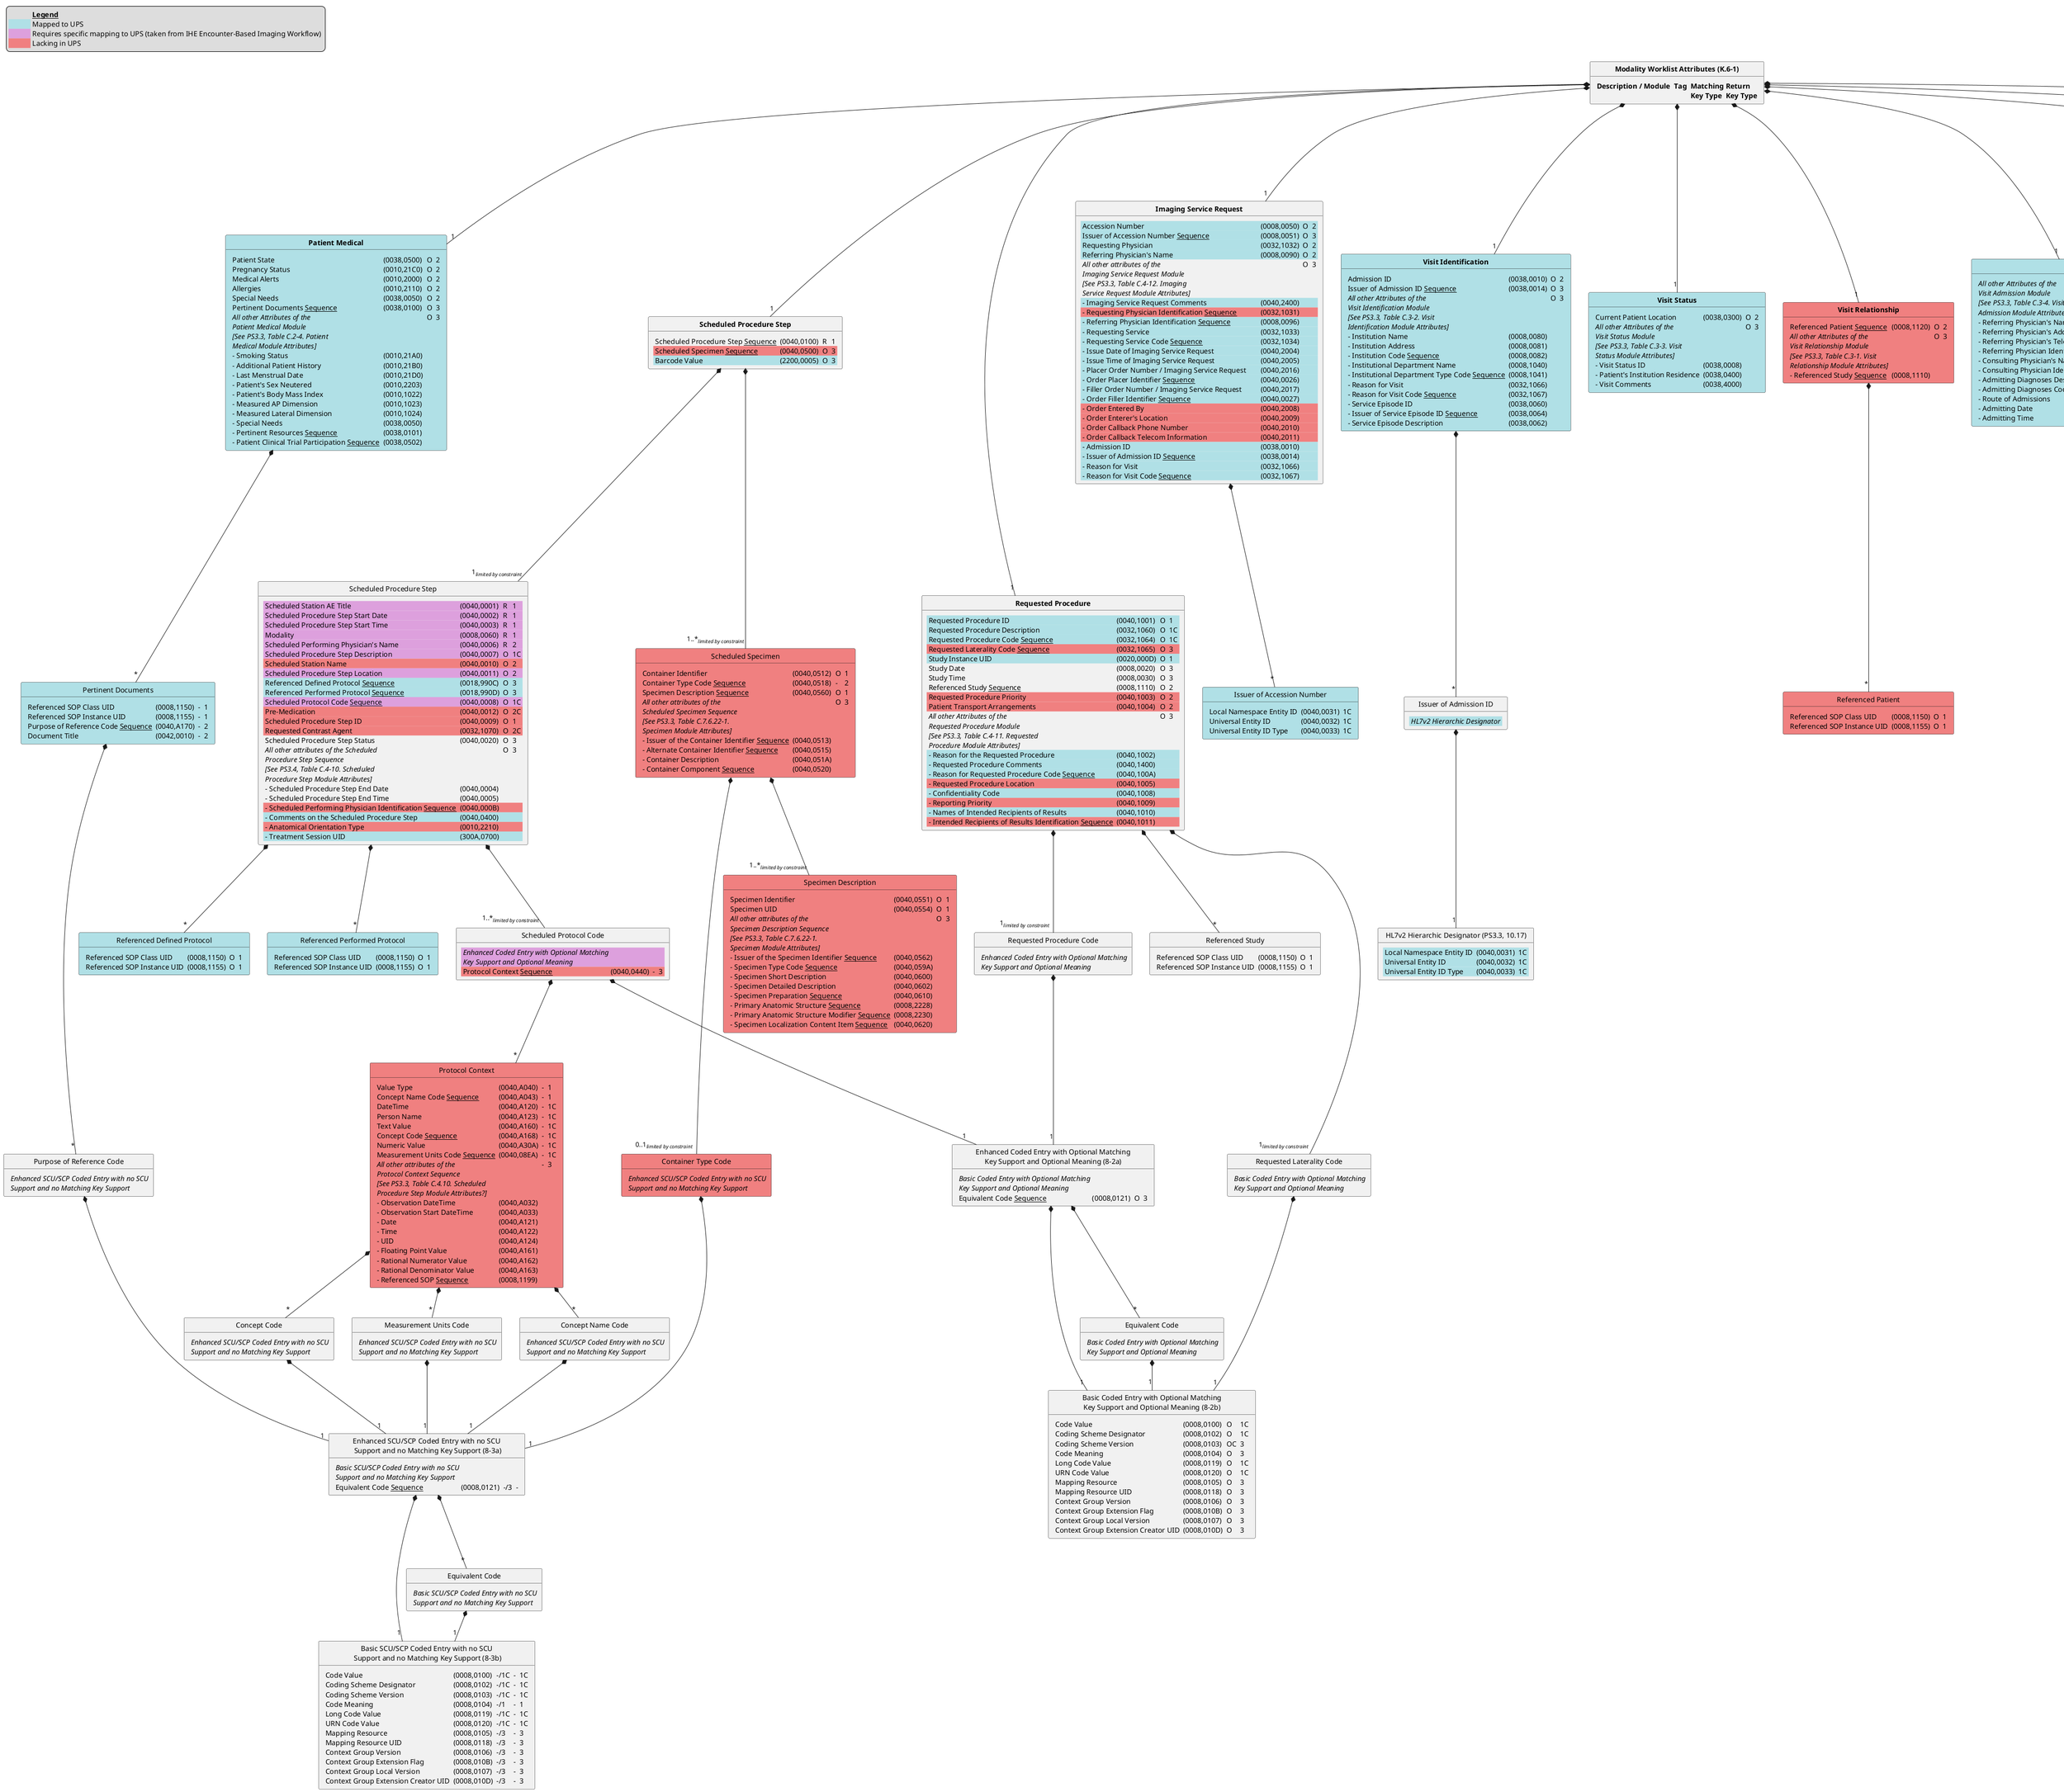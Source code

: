 @startuml Attributes for the Modality Worklist Information Model
<style>
title {
  HorizontalAlignment center
  Fontsize 26
}
</style>

hide empty members
hide circle
' left to right direction
' title
'   PS3.4, Table K.6-1
'   Attributes for the Modality Worklist Information Model
' end title

  class "<b>Modality Worklist Attributes (K.6-1)" as mwa {
  <#transparent,#transparent>| <b>Description / Module | <b>Tag | <b>Matching\n <b>Key Type | <b>Return\n <b>Key Type |
  }

  class "<b>Scheduled Procedure Step" as sps {
  <#transparent,#transparent>| Scheduled Procedure Step <u>Sequence</u> | (0040,0100) | R | 1 |
  <#LightCoral>| Scheduled Specimen <u>Sequence</u> | (0040,0500) | O | 3 |
  <#PowderBlue>| Barcode Value                      | (2200,0005) | O | 3 |
  }

  class "Scheduled Procedure Step" as sps2 {
  <#Plum,#transparent>| Scheduled Station AE Title | (0040,0001) | R | 1 |
  <#Plum>| Scheduled Procedure Step Start Date           | (0040,0002) | R | 1  |
  <#Plum>| Scheduled Procedure Step Start Time           | (0040,0003) | R | 1  |
  <#Plum>| Modality                                      | (0008,0060) | R | 1  |
  <#Plum>| Scheduled Performing Physician's Name         | (0040,0006) | R | 2  |
  <#Plum>| Scheduled Procedure Step Description          | (0040,0007) | O | 1C |
  <#LightCoral>| Scheduled Station Name                        | (0040,0010) | O | 2  |
  <#Plum>| Scheduled Procedure Step Location             | (0040,0011) | O | 2  |
  <#PowderBlue>| Referenced Defined Protocol <u>Sequence</u>   | (0018,990C) | O | 3  |
  <#PowderBlue>| Referenced Performed Protocol <u>Sequence</u> | (0018,990D) | O | 3  |
  <#Plum>| Scheduled Protocol Code <u>Sequence</u>       | (0040,0008) | O | 1C |
  <#LightCoral>| Pre-Medication                                | (0040,0012) | O | 2C |
  <#LightCoral>| Scheduled Procedure Step ID                   | (0040,0009) | O | 1  |
  <#LightCoral>| Requested Contrast Agent                      | (0032,1070) | O | 2C |
  | Scheduled Procedure Step Status               | (0040,0020) | O | 3  |
  | <i>All other attributes of the Scheduled\n <i>Procedure Step Sequence\n <i>[See PS3.4, Table C.4-10. Scheduled\n <i>Procedure Step Module Attributes] | | O | 3  |
  | – Scheduled Procedure Step End Date                             | (0040,0004) |
  | – Scheduled Procedure Step End Time                             | (0040,0005) |
  <#LightCoral>| – Scheduled Performing Physician Identification <u>Sequence</u> | (0040,000B) |
  <#PowderBlue>| – Comments on the Scheduled Procedure Step                      | (0040,0400) |
  <#LightCoral>| – Anatomical Orientation Type                                   | (0010,2210) |
  <#PowderBlue>| – Treatment Session UID                                         | (300A,0700) |
  }
  
  class "Referenced Defined Protocol" as rdp #PowderBlue {
  <#transparent,#transparent>| Referenced SOP Class UID | (0008,1150) | O | 1 |
  | Referenced SOP Instance UID | (0008,1155) | O | 1 |
  }
  
  class "Referenced Performed Protocol" as rpp #PowderBlue {
  <#transparent,#transparent>| Referenced SOP Class UID | (0008,1150) | O | 1 |
  | Referenced SOP Instance UID | (0008,1155) | O | 1 |
  }

  class "Scheduled Protocol Code" as spc {
  <#Plum,#transparent>| <i>Enhanced Coded Entry with Optional Matching\n <i>Key Support and Optional Meaning | | | |
  <#LightCoral>| Protocol Context <u>Sequence</u> | (0040,0440) | - | 3 |
  }

  class "Protocol Context" as pc #LightCoral {
  <#transparent,#transparent>| Value Type | (0040,A040) | - | 1 |
  | Concept Name Code <u>Sequence</u>      | (0040,A043) | - | 1  |
  | DateTime                               | (0040,A120) | - | 1C |
  | Person Name                            | (0040,A123) | - | 1C |
  | Text Value                             | (0040,A160) | - | 1C |
  | Concept Code <u>Sequence</u>           | (0040,A168) | - | 1C |
  | Numeric Value                          | (0040,A30A) | - | 1C |
  | Measurement Units Code <u>Sequence</u> | (0040,08EA) | - | 1C |
  | <i>All other attributes of the\n <i>Protocol Context Sequence\n <i>[See PS3.3, Table C.4.10. Scheduled\n <i>Procedure Step Module Attributes?] | | - | 3 |
  | – Observation DateTime            | (0040,A032) |
  | – Observation Start DateTime      | (0040,A033) |
  | – Date                            | (0040,A121) |
  | – Time                            | (0040,A122) |
  | – UID                             | (0040,A124) |
  | – Floating Point Value            | (0040,A161) |
  | – Rational Numerator Value        | (0040,A162) |
  | – Rational Denominator Value      | (0040,A163) |
  | – Referenced SOP <u>Sequence</u>  | (0008,1199) |
  }

  class "Concept Name Code" as cnc {
  <#transparent,#transparent>| <i>Enhanced SCU/SCP Coded Entry with no SCU\n <i>Support and no Matching Key Support |
  }

  class "Concept Code" as cc {
  <#transparent,#transparent>| <i>Enhanced SCU/SCP Coded Entry with no SCU\n <i>Support and no Matching Key Support |
  }

  class "Measurement Units Code" as muc {
  <#transparent,#transparent>| <i>Enhanced SCU/SCP Coded Entry with no SCU\n <i>Support and no Matching Key Support |
  }

  class "Scheduled Specimen" as ss #LightCoral {
  <#transparent,#transparent>| Container Identifier | (0040,0512) | O | 1 |
  | Container Type Code <u>Sequence</u>  | (0040,0518) | - | 2 |
  | Specimen Description <u>Sequence</u> | (0040,0560) | O | 1 |
  | <i>All other attributes of the\n <i>Scheduled Specimen Sequence\n <i>[See PS3.3, Table C.7.6.22-1.\n <i>Specimen Module Attributes] | | O | 3 |
  | – Issuer of the Container Identifier <u>Sequence</u> | (0040,0513) |
  | – Alternate Container Identifier <u>Sequence</u>     | (0040,0515) |
  | – Container Description                              | (0040,051A) |
  | – Container Component <u>Sequence</u>                | (0040,0520) |
  }

  class "Container Type Code" as ctc #LightCoral {
  <#transparent,#transparent>| <i>Enhanced SCU/SCP Coded Entry with no SCU\n <i>Support and no Matching Key Support |
  }

  class "Specimen Description" as sd #LightCoral {
  <#transparent,#transparent>| Specimen Identifier | (0040,0551) | O | 1 |
  | Specimen UID | (0040,0554) | O | 1 |
  | <i>All other attributes of the\n <i>Specimen Description Sequence\n <i>[See PS3.3, Table C.7.6.22-1.\n <i>Specimen Module Attributes] | | O | 3 |
  | – Issuer of the Specimen Identifier <u>Sequence</u>   | (0040,0562) |
  | – Specimen Type Code <u>Sequence</u>                  | (0040,059A) |
  | – Specimen Short Description                          | (0040,0600) |
  | – Specimen Detailed Description                       | (0040,0602) |
  | – Specimen Preparation <u>Sequence</u>                | (0040,0610) |
  | – Primary Anatomic Structure <u>Sequence</u>          | (0008,2228) |
  | – Primary Anatomic Structure Modifier <u>Sequence</u> | (0008,2230) |
  | – Specimen Localization Content Item <u>Sequence</u>  | (0040,0620) |
  }

  class "<b>Requested Procedure" as rp {
  <#PowderBlue,#transparent>| Requested Procedure ID | (0040,1001) | O | 1 |
  <#PowderBlue>| Requested Procedure Description           | (0032,1060) | O | 1C |
  <#PowderBlue>| Requested Procedure Code <u>Sequence</u>  | (0032,1064) | O | 1C |
  <#LightCoral>| Requested Laterality Code <u>Sequence</u> | (0032,1065) | O | 3  |
  <#PowderBlue>| Study Instance UID                        | (0020,000D) | O | 1  |
  | Study Date                                | (0008,0020) | O | 3  |
  | Study Time                                | (0008,0030) | O | 3  |
  | Referenced Study <u>Sequence</u>          | (0008,1110) | O | 2  |
  <#LightCoral>| Requested Procedure Priority              | (0040,1003) | O | 2  |
  <#LightCoral>| Patient Transport Arrangements            | (0040,1004) | O | 2  |
  | <i>All other Attributes of the\n <i>Requested Procedure Module\n <i>[See PS3.3, Table C.4-11. Requested\n <i>Procedure Module Attributes] | | O | 3 |
  <#PowderBlue>| – Reason for the Requested Procedure                            | (0040,1002) |
  <#PowderBlue>| – Requested Procedure Comments                                  | (0040,1400) |
  <#PowderBlue>| – Reason for Requested Procedure Code <u>Sequence</u>           | (0040,100A) |
  <#LightCoral>| – Requested Procedure Location                                  | (0040,1005) |
  <#PowderBlue>| – Confidentiality Code                                          | (0040,1008) |
  <#LightCoral>| – Reporting Priority                                            | (0040,1009) |
  <#PowderBlue>| – Names of Intended Recipients of Results                       | (0040,1010) |
  <#LightCoral>| – Intended Recipients of Results Identification <u>Sequence</u> | (0040,1011) |
  }

  class "Requested Procedure Code" as rpc {
  <#transparent,#transparent>| <i>Enhanced Coded Entry with Optional Matching\n <i>Key Support and Optional Meaning |
  }

  class "Requested Laterality Code" as rlc {
  <#transparent,#transparent>| <i>Basic Coded Entry with Optional Matching\n <i>Key Support and Optional Meaning |
  }

  class "Referenced Study" as rs {
  <#transparent,#transparent>| Referenced SOP Class UID | (0008,1150) | O | 1 |
  | Referenced SOP Instance UID | (0008,1155) | O | 1 |
  }

  class "<b>Imaging Service Request" as isr {
  <#PowderBlue,#transparent>| Accession Number | (0008,0050) | O | 2 |
  <#PowderBlue>| Issuer of Accession Number <u>Sequence</u> | (0008,0051) | O | 3 |
  <#PowderBlue>| Requesting Physician                       | (0032,1032) | O | 2 |
  <#PowderBlue>| Referring Physician's Name                 | (0008,0090) | O | 2 |
  | <i>All other attributes of the\n <i>Imaging Service Request Module\n <i>[See PS3.3, Table C.4-12. Imaging\n <i>Service Request Module Attributes] | | O | 3 |
  <#PowderBlue>| – Imaging Service Request Comments                    | (0040,2400) |
  <#LightCoral>| – Requesting Physician Identification <u>Sequence</u> | (0032,1031) |
  <#PowderBlue>| – Referring Physician Identification <u>Sequence</u>  | (0008,0096) |
  <#PowderBlue>| – Requesting Service                                  | (0032,1033) |
  <#PowderBlue>| – Requesting Service Code <u>Sequence</u>             | (0032,1034) |
  <#PowderBlue>| – Issue Date of Imaging Service Request               | (0040,2004) |
  <#PowderBlue>| – Issue Time of Imaging Service Request               | (0040,2005) |
  <#PowderBlue>| – Placer Order Number / Imaging Service Request       | (0040,2016) |
  <#PowderBlue>| – Order Placer Identifier <u>Sequence</u>             | (0040,0026) |
  <#PowderBlue>| – Filler Order Number / Imaging Service Request       | (0040,2017) |
  <#PowderBlue>| – Order Filler Identifier <u>Sequence</u>             | (0040,0027) |
  <#LightCoral>| – Order Entered By                                    | (0040,2008) |
  <#LightCoral>| – Order Enterer's Location                            | (0040,2009) |
  <#LightCoral>| – Order Callback Phone Number                         | (0040,2010) |
  <#LightCoral>| – Order Callback Telecom Information                  | (0040,2011) |
  <#PowderBlue>| – Admission ID                                        | (0038,0010) |
  <#PowderBlue>| – Issuer of Admission ID <u>Sequence</u>              | (0038,0014) |
  <#PowderBlue>| – Reason for Visit                                    | (0032,1066) |
  <#PowderBlue>| – Reason for Visit Code <u>Sequence</u>               | (0032,1067) |
  }

  class "Issuer of Accession Number" as ioan #PowderBlue {
  <#transparent,#transparent>| Local Namespace Entity ID | (0040,0031) | 1C |
  | Universal Entity ID      | (0040,0032) | 1C |
  | Universal Entity ID Type | (0040,0033) | 1C |
  }

  class "<b>Visit Identification" as vi #PowderBlue {
  <#transparent,#transparent>| Admission ID | (0038,0010) | O | 2 |
  | Issuer of Admission ID <u>Sequence</u> | (0038,0014) | O | 3 |
  | <i>All other Attributes of the\n <i>Visit Identification Module\n <i>[See PS3.3, Table C.3-2. Visit\n <i>Identification Module Attributes] | | O | 3 |
  | – Institution Name                                   | (0008,0080) |
  | – Institution Address                                | (0008,0081) |
  | – Institution Code <u>Sequence</u>                   | (0008,0082) |
  | – Institutional Department Name                      | (0008,1040) |
  | – Institutional Department Type Code <u>Sequence</u> | (0008,1041) |
  | – Reason for Visit                                   | (0032,1066) |
  | – Reason for Visit Code <u>Sequence</u>              | (0032,1067) |
  | – Service Episode ID                                 | (0038,0060) |
  | – Issuer of Service Episode ID <u>Sequence</u>       | (0038,0064) |
  | – Service Episode Description                        | (0038,0062) |
  }

  class "Issuer of Admission ID" as ioai {
  <#PowderBlue,#transparent>| <i>HL7v2 Hierarchic Designator |
  }

  class "HL7v2 Hierarchic Designator (PS3.3, 10.17)" as hhd {
  <#PowderBlue,#transparent>| Local Namespace Entity ID | (0040,0031) | 1C |
  <#PowderBlue>| Universal Entity ID      | (0040,0032) | 1C |
  <#PowderBlue>| Universal Entity ID Type | (0040,0033) | 1C |
  }

  class "<b>Visit Status" as vs #PowderBlue {
  <#transparent,#transparent>| Current Patient Location | (0038,0300) | O | 2 |
  | <i>All other Attributes of the\n <i>Visit Status Module\n <i>[See PS3.3, Table C.3-3. Visit\n <i>Status Module Attributes] | | O | 3 |
  | – Visit Status ID                 | (0038,0008) |
  | – Patient's Institution Residence | (0038,0400) |
  | – Visit Comments                  | (0038,4000) |
  }

  class "<b>Visit Relationship" as vr #LightCoral {
  <#transparent,#transparent>| Referenced Patient <u>Sequence</u> | (0008,1120) | O | 2 |
  | <i>All other Attributes of the\n <i>Visit Relationship Module\n <i>[See PS3.3, Table C.3-1. Visit\n <i>Relationship Module Attributes] | | O | 3 |
  | – Referenced Study <u>Sequence</u> | (0008,1110) |
  }

  class "Referenced Patient" as rp2 #LightCoral {
  <#transparent,#transparent>| Referenced SOP Class UID | (0008,1150) | O | 1 |
  | Referenced SOP Instance UID | (0008,1155) | O | 1 |
  }

  class "<b>Visit Admission" as va #PowderBlue {
  <#transparent,#transparent>| <i>All other Attributes of the\n <i>Visit Admission Module\n <i>[See PS3.3, Table C.3-4. Visit\n <i>Admission Module Attributes] | | O | 3 |
  | – Referring Physician's Name                          | (0008,0090) |
  | – Referring Physician's Address                       | (0008,0092) |
  | – Referring Physician's Telephone Numbers             | (0008,0094) |
  | – Referring Physician Identification <u>Sequence</u>  | (0008,0096) |
  | – Consulting Physician's Name                         | (0008,009C) |
  | – Consulting Physician Identification <u>Sequence</u> | (0008,009D) |
  | – Admitting Diagnoses Description                     | (0008,1080) |
  | – Admitting Diagnoses Code <u>Sequence</u>            | (0008,1084) |
  | – Route of Admissions                                 | (0038,0016) |
  | – Admitting Date                                      | (0038,0020) |
  | – Admitting Time                                      | (0038,0021) |
  }

  class "<b>Patient Relationship" as pr #LightCoral {
  <#transparent,#transparent>| <i>All other Attributes of the\n <i>[See PS3.3, Table C.2-1. Patient\n <i>Relationship Module Attributes] | | O | 3 |
  | – Referenced Study <u>Sequence</u> | (0008,1110) |
  | – Referenced Visit <u>Sequence</u> | (0008,1125) |
  }

  class "<b>Patient Identification" as pi {
  <#PowderBlue,#transparent>| Patient's Name       | (0010,0010) | R | 1 |
  <#PowderBlue>| Patient ID                                      | (0010,0020) | R | 1 |
  <#PowderBlue>| Issuer of Patient ID                            | (0010,0021) | O | 3 |
  <#PowderBlue>| Issuer of Patient ID Qualifiers <u>Sequence</u> | (0010,0024) | O | 3 |
  <#PowderBlue>| Other Patient IDs <u>Sequence</u>               | (0010,1002) | O | 3 |
  | <i>All other Attributes of the\n <i>Patient Identification Module\n <i>[See PS3.3, Table C.2-2. Patient\n <i>Identification Module Attributes] | | O | 3 |
  <#PowderBlue>| – Type of Patient ID                                  | (0010,0022) |
  <#LightCoral>| – Other Patient Names                                 | (0010,1001) |
  <#PowderBlue>| – Patient's Birth Name                                | (0010,1005) |
  <#LightCoral>| – Patient's Mother's Birth Name                       | (0010,1060) |
  <#PowderBlue>| – Referenced Patient Photo <u>Sequence</u>            | (0010,1100) |
  <#LightCoral>| – Source Patient Group Identification <u>Sequence</u> | (0010,0026) |
  <#LightCoral>| – Group of Patients Identification <u>Sequence</u>    | (0010,0027) |
  }

  class "Other Patient ID" as opi #PowderBlue {
  <#transparent,#transparent>| Patient ID                                      | (0010,0020) | 3/3 | NA |
  | Issuer of Patient ID                            | (0010,0021) | 3/3 | NA |
  | Issuer of Patient ID Qualifiers <u>Sequence</u> | (0010,0024) | 3/3 | NA |
  | Type of Patient ID                              | (0010,0022) | 3/3 | NA |
  }

  class "Issuer of Patient ID Qualifier" as iopiq #PowderBlue {
  <#transparent,#transparent>| Universal Entity ID | (0040,0032) | 3/3 | NA |
  | Universal Entity ID Type                            | (0040,0033) | 1C/1C or 3/3 | NA |
  | <i>All other Attributes of the Issuer of Patient ID\n <i>Qualifier Sequence | | | |
  | Identifier Type Code                                | (0040,0035) |
  | Assigning Facility <u>Sequence</u>                  | (0040,0036) |
  | Assigning Jurisdiction Code <u>Sequence</u>         | (0040,0039) |
  | Assigning Agency or Department Code <u>Sequence</u> | (0040,003A) |
  }

  class "<b>Patient Demographic" as pd #PowderBlue {
  <#transparent,#transparent>| Patient's Birth Date        | (0010,0030) | O | 2 |
  | Patient's Sex                                          | (0010,0040) | O | 2 |
  | Patient's Primary Language Code <u>Sequence</u>        | (0010,0101) | O | 3 |
  | Patient's Weight                                       | (0010,1030) | O | 2 |
  | Patient's Size                                         | (0010,1020) | O | 3 |
  | Confidentiality Constraint on Patient Data Description | (0040,3001) | O | 2 |
  | <i>All other Attributes of the\n <i>Patient Demographic Module\n <i>[See PS3.3, Table C.2-3. Patient\n <i>Demographic Module Attributes] | | O | 3 |
  | – Patient's Age                                 | (0010,1010) |
  | – Occupation                                    | (0010,2180) |
  | – Patient's Birth Time                          | (0010,0032) |
  | – Quality Control Subject                       | (0010,0200) |
  | – Patient's Insurance Plan Code <u>Sequence</u> | (0010,0050) |
  | – Patient's Size Code <u>Sequence</u>           | (0010,1021) |
  | – Patient's Address                             | (0010,1040) |
  | – Military Rank                                 | (0010,1080) |
  | – Branch of Service                             | (0010,1081) |
  | – Country of Residence                          | (0010,2150) |
  | – Region of Residence                           | (0010,2152) |
  | – Patient's Telephone Numbers                   | (0010,2154) |
  | – Patient's Telecom Information                 | (0010,2155) |
  | – Ethnic Group                                  | (0010,2160) |
  | – Ethnic Group Code <u>Sequence</u>             | (0010,2161) |
  | – Patient's Religious Preference                | (0010,21F0) |
  | – Patient Comments                              | (0010,4000) |
  | – Responsible Person                            | (0010,2297) |
  | – Responsible Person Role                       | (0010,2298) |
  | – Responsible Organization                      | (0010,2299) |
  | – Patient Species Description                   | (0010,2201) |
  | – Patient Species Code <u>Sequence</u>          | (0010,2202) |
  | – Patient Breed Description                     | (0010,2292) |
  | – Patient Breed Code <u>Sequence</u>            | (0010,2293) |
  | – Breed Registration <u>Sequence</u>            | (0010,2294) |
  | – Strain Description                            | (0010,0212) |
  | – Strain Nomenclature                           | (0010,0213) |
  | – Strain Code <u>Sequence</u>                   | (0010,0219) |
  | – Strain Additional Information                 | (0010,0218) |
  | – Strain Stock <u>Sequence</u>                  | (0010,0216) |
  | – Genetic Modifications <u>Sequence</u>         | (0010,0221) |
  }

  class "Patient's Primary Language Code" as pplc {
  <#transparent,#transparent>| <i>Enhanced Coded Entry with Optional Matching\n <i>Key Support and Mandatory Meaning | | | |
  | Patient's Primary Language Modifier Code <u>Sequence</u> | (0010,0102) | O | 3 |
  }

  class "Patient's Primary Language Modifier Code" as pplmc {
  <#transparent,#transparent>| <i>Enhanced Coded Entry with Optional Matching\n <i>Key Support and Mandatory Meaning |
  }

  class "<b>Patient Medical" as pm #PowderBlue {
  <#transparent,#transparent>| Patient State | (0038,0500) | O | 2 |
  | Pregnancy Status                    | (0010,21C0) | O | 2 |
  | Medical Alerts                      | (0010,2000) | O | 2 |
  | Allergies                           | (0010,2110) | O | 2 |
  | Special Needs                       | (0038,0050) | O | 2 |
  | Pertinent Documents <u>Sequence</u> | (0038,0100) | O | 3 |
  | <i>All other Attributes of the\n <i>Patient Medical Module\n <i>[See PS3.3, Table C.2-4. Patient\n <i>Medical Module Attributes] | | O | 3 |
  | – Smoking Status                                       | (0010,21A0) |
  | – Additional Patient History                           | (0010,21B0) |
  | – Last Menstrual Date                                  | (0010,21D0) |
  | – Patient's Sex Neutered                               | (0010,2203) |
  | – Patient's Body Mass Index                            | (0010,1022) |
  | – Measured AP Dimension                                | (0010,1023) |
  | – Measured Lateral Dimension                           | (0010,1024) |
  | – Special Needs                                        | (0038,0050) |
  | – Pertinent Resources <u>Sequence</u>                  | (0038,0101) |
  | – Patient Clinical Trial Participation <u>Sequence</u> | (0038,0502) |
  }

  class "Pertinent Documents" as pd2 #PowderBlue {
  <#transparent,#transparent>| Referenced SOP Class UID | (0008,1150) | - | 1 |
  | Referenced SOP Instance UID               | (0008,1155) | - | 1 |
  | Purpose of Reference Code <u>Sequence</u> | (0040,A170) | - | 2 |
  | Document Title                            | (0042,0010) | - | 2 |
  }

  class "Purpose of Reference Code" as prc {
  <#transparent,#transparent>| <i>Enhanced SCU/SCP Coded Entry with no SCU\n <i>Support and no Matching Key Support |
  }

' =====================

  class "Enhanced Coded Entry with Optional Matching\nKey Support and Optional Meaning (8-2a)" as 2a {
  <#transparent,#transparent>| <i>Basic Coded Entry with Optional Matching\n <i>Key Support and Optional Meaning | | | |
  | Equivalent Code <u>Sequence</u> | (0008,0121) | O | 3 |
  }
  
  class "Equivalent Code" as ec2 {
  <#transparent,#transparent>| <i>Basic Coded Entry with Optional Matching\n <i>Key Support and Optional Meaning |
  }

  class "Basic Coded Entry with Optional Matching\nKey Support and Optional Meaning (8-2b)" as 2b {
  <#transparent,#transparent>| Code Value | (0008,0100) | O | 1C |
  | Coding Scheme Designator            | (0008,0102) | O  | 1C |
  | Coding Scheme Version               | (0008,0103) | OC | 3  |
  | Code Meaning                        | (0008,0104) | O  | 3  |
  | Long Code Value                     | (0008,0119) | O  | 1C |
  | URN Code Value                      | (0008,0120) | O  | 1C |
  | Mapping Resource                    | (0008,0105) | O  | 3  |
  | Mapping Resource UID                | (0008,0118) | O  | 3  |
  | Context Group Version               | (0008,0106) | O  | 3  |
  | Context Group Extension Flag        | (0008,010B) | O  | 3  |
  | Context Group Local Version         | (0008,0107) | O  | 3  |
  | Context Group Extension Creator UID | (0008,010D) | O  | 3  |
  }

  class "Enhanced SCU/SCP Coded Entry with no SCU\n Support and no Matching Key Support (8-3a)" as 3a {
  <#transparent,#transparent>| <i>Basic SCU/SCP Coded Entry with no SCU\n <i>Support and no Matching Key Support | | | |
  | Equivalent Code <u>Sequence</u> | (0008,0121) | -/3 | - |
  }
  
  class "Equivalent Code" as ec3 {
  <#transparent,#transparent>| <i>Basic SCU/SCP Coded Entry with no SCU\n <i>Support and no Matching Key Support |
  }

  class "Basic SCU/SCP Coded Entry with no SCU\n Support and no Matching Key Support (8-3b)" as 3b {
  <#transparent,#transparent>| Code Value | (0008,0100) | -/1C | - | 1C |
  | Coding Scheme Designator            | (0008,0102) | -/1C | - | 1C |
  | Coding Scheme Version               | (0008,0103) | -/1C | - | 1C |
  | Code Meaning                        | (0008,0104) | -/1  | - | 1  |
  | Long Code Value                     | (0008,0119) | -/1C | - | 1C |
  | URN Code Value                      | (0008,0120) | -/1C | - | 1C |
  | Mapping Resource                    | (0008,0105) | -/3  | - | 3  |
  | Mapping Resource UID                | (0008,0118) | -/3  | - | 3  |
  | Context Group Version               | (0008,0106) | -/3  | - | 3  |
  | Context Group Extension Flag        | (0008,010B) | -/3  | - | 3  |
  | Context Group Local Version         | (0008,0107) | -/3  | - | 3  |
  | Context Group Extension Creator UID | (0008,010D) | -/3  | - | 3  |
  }

  class "Enhanced Coded Entry with Optional Matching\nKey Support and Mandatory Meaning (8-4a)" as 4a {
  <#transparent,#transparent>| <i>Basic Coded Entry with Optional Matching\n <i>Key Support and Mandatory Meaning | | | |
  | Equivalent Code <u>Sequence</u> | (0008,0121) | O | 3 |
  }
  
  class "Equivalent Code" as ec4 {
  <#transparent,#transparent>| <i>Basic Coded Entry with Optional Matching\n <i>Key Support and Mandatory Meaning | | | |
  }

  class "Basic Coded Entry with Optional Matching\nKey Support and Mandatory Meaning (8-4b)" as 4b {
  <#transparent,#transparent>| Code Value | (0008,0100) | O | 1C |
  | Coding Scheme Designator            | (0008,0102) | O  | 1C |
  | Coding Scheme Version               | (0008,0103) | RC | 1C  |
  | Code Meaning                        | (0008,0104) | O  | 1  |
  | Long Code Value                     | (0008,0119) | O  | 1C |
  | URN Code Value                      | (0008,0120) | O  | 1C |
  | Mapping Resource                    | (0008,0105) | O  | 3  |
  | Mapping Resource UID                | (0008,0118) | O  | 3  |
  | Context Group Version               | (0008,0106) | O  | 3  |
  | Context Group Extension Flag        | (0008,010B) | O  | 3  |
  | Context Group Local Version         | (0008,0107) | O  | 3  |
  | Context Group Extension Creator UID | (0008,010D) | O  | 3  |
  }

' ==========================

legend top left
  <#transparent,#transparent>|            |= __Legend__ |
  |<#PowderBlue> | Mapped to UPS |
  |<#Plum>       | Requires specific mapping to UPS (taken from IHE Encounter-Based Imaging Workflow) |
  |<#LightCoral> | Lacking in UPS |
endlegend

' ==========================

  mwa   *-- "1" sps
  mwa   *-- "1" rp
  mwa   *-- "1" isr
  mwa   *-- "1" vi
  mwa   *-- "1" vs
  mwa   *-- "1" vr
  mwa   *-- "1" va
  mwa   *-- "1" pr
  mwa   *-- "1" pi
  mwa   *-- "1" pd
  mwa   *-- "1" pm
  sps   *-- "1<sub><i>limited by constraint</sub>" sps2
  sps   *-- "1..*<sub><i>limited by constraint</sub>" ss
  sps2  *-- "*" rdp
  sps2  *-- "*" rpp
  sps2  *-- "1..*<sub><i>limited by constraint</sub>" spc
  spc   *-- "1" 2a
  spc   *-- "*" pc
  pc    *-- "*" cnc
  pc    *-- "*" cc
  pc    *-- "*" muc
  cnc   *-- "1" 3a
  cc    *-- "1" 3a
  muc   *-- "1" 3a
  ss    *-- "0..1<sub><i>limited by constraint</sub>" ctc
  ss    *-- "1..*<sub><i>limited by constraint</sub>" sd
  ctc   *-- "1" 3a
  rp    *-- "1<sub><i>limited by constraint</sub>" rpc
  rp    *-- "1<sub><i>limited by constraint</sub>" rlc
  rp    *-- "*" rs
  rpc   *-- "1" 2a
  rlc   *-- "1" 2b
  vr    *-- "*" rp2
  pd    *-- "1..*<sub><i>limited by constraint</sub>" pplc
  pplc  *-- "1" 4a
  pplc  *-- "1<sub><i>limited by constraint</sub>" pplmc
  pplmc *-- "1" 4a
  pm    *-- "*" pd2
  pd2   *-- "*" prc
  prc   *-- "1" 3a
  isr   *-- "*" ioan
  pi    *-- "*" opi
  pi    *-- "*" iopiq
  opi   *-- "*" iopiq
  vi    *-- "*" ioai
  ioai  *-- "1" hhd

  2a   *-- "1" 2b
  2a   *-- "*" ec2
  ec2  *-- "1" 2b
  3a   *-- "1" 3b
  3a   *-- "*" ec3
  ec3  *-- "1" 3b
  4a   *-- "1" 4b
  4a   *-- "*" ec4
  ec4  *-- "1" 4b

@enduml